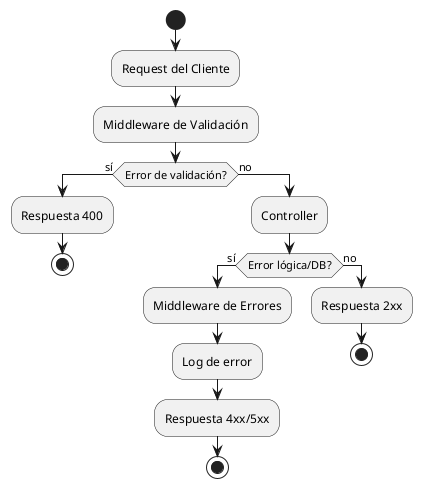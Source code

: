 @startuml flujo-errores
start
:Request del Cliente;
:Middleware de Validación;
if (Error de validación?) then (sí)
  :Respuesta 400;
  stop
else (no)
  :Controller;
  if (Error lógica/DB?) then (sí)
    :Middleware de Errores;
    :Log de error;
    :Respuesta 4xx/5xx;
    stop
  else (no)
    :Respuesta 2xx;
    stop
  endif
endif
@enduml
